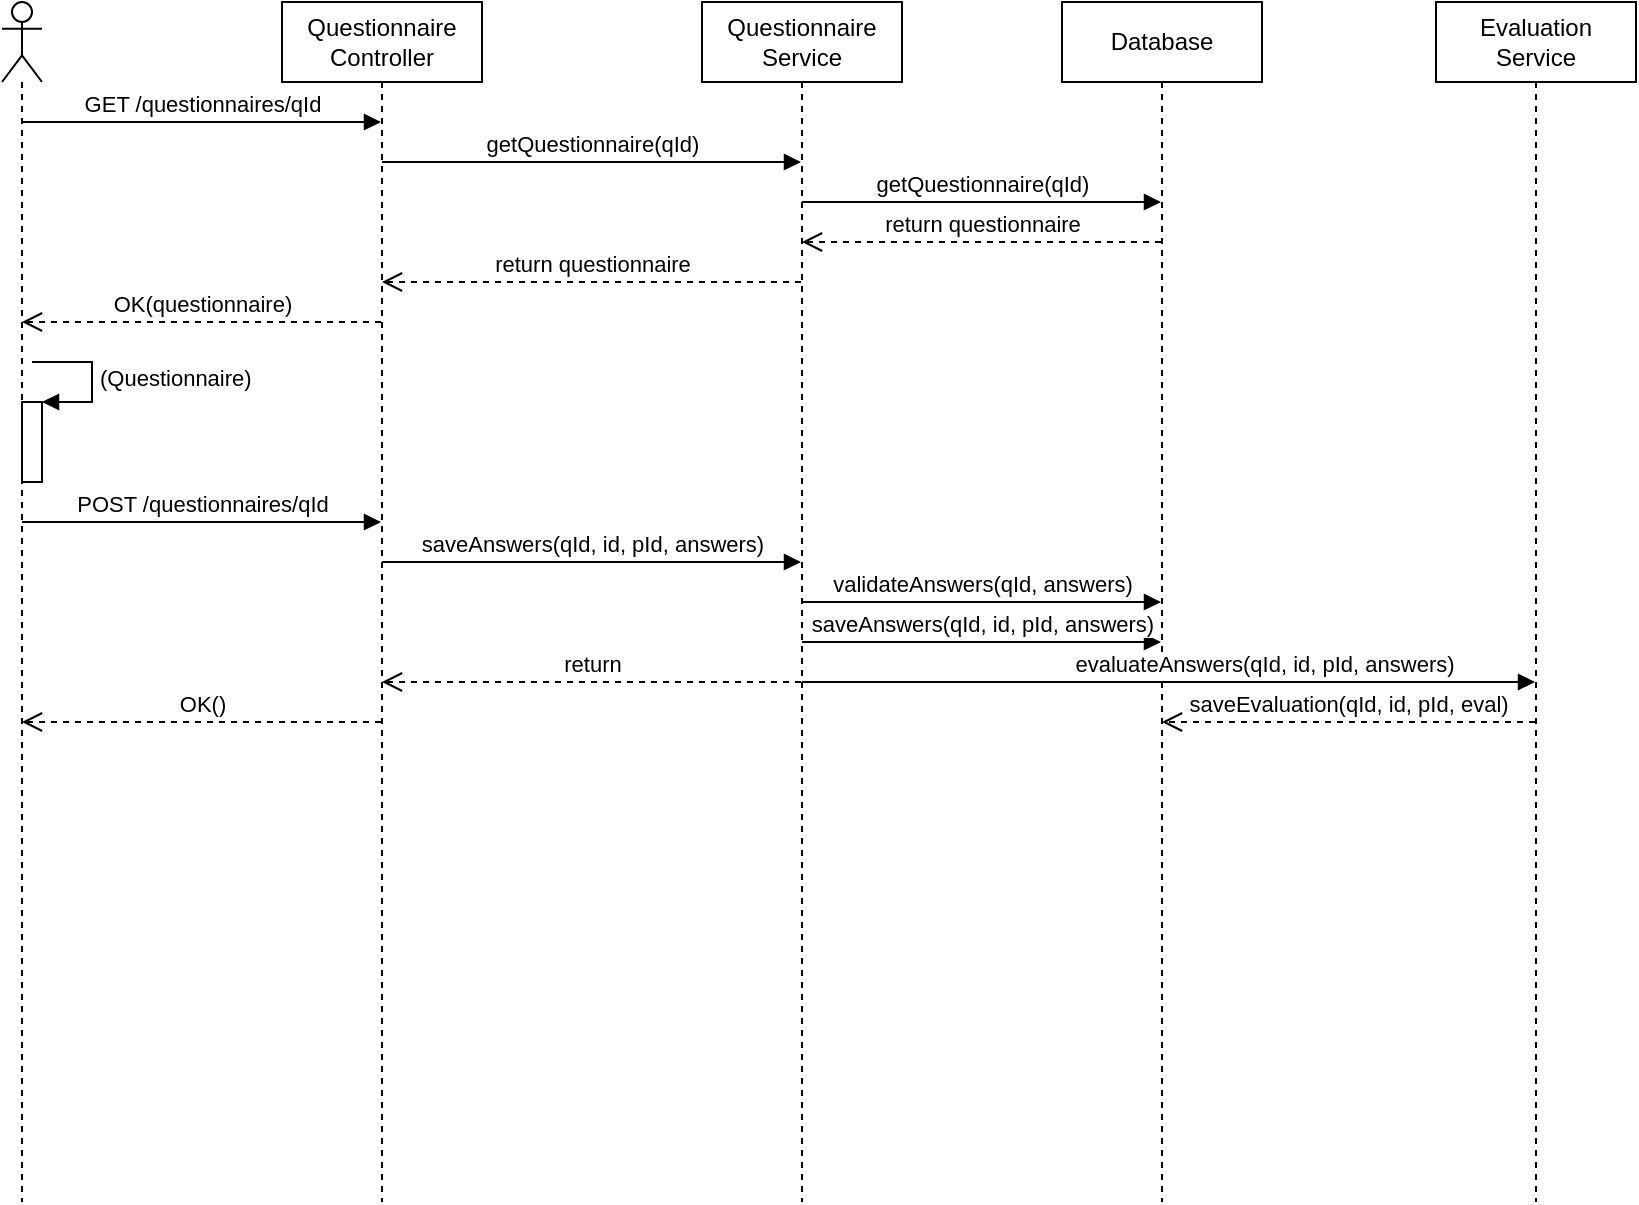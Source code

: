 <mxfile>
    <diagram id="mIMJfHr19qWNXDZBkL67" name="Seite-1">
        <mxGraphModel dx="930" dy="782" grid="1" gridSize="10" guides="1" tooltips="1" connect="1" arrows="1" fold="1" page="1" pageScale="1" pageWidth="827" pageHeight="1169" math="0" shadow="0">
            <root>
                <mxCell id="0"/>
                <mxCell id="1" parent="0"/>
                <mxCell id="2" value="" style="shape=umlLifeline;participant=umlActor;perimeter=lifelinePerimeter;whiteSpace=wrap;html=1;container=1;collapsible=0;recursiveResize=0;verticalAlign=top;spacingTop=36;outlineConnect=0;" parent="1" vertex="1">
                    <mxGeometry x="10" width="20" height="600" as="geometry"/>
                </mxCell>
                <mxCell id="3" value="" style="html=1;points=[];perimeter=orthogonalPerimeter;" parent="2" vertex="1">
                    <mxGeometry x="10" y="200" width="10" height="40" as="geometry"/>
                </mxCell>
                <mxCell id="4" value="(Questionnaire)" style="edgeStyle=orthogonalEdgeStyle;html=1;align=left;spacingLeft=2;endArrow=block;rounded=0;entryX=1;entryY=0;" parent="2" target="3" edge="1">
                    <mxGeometry relative="1" as="geometry">
                        <mxPoint x="15" y="180" as="sourcePoint"/>
                        <Array as="points">
                            <mxPoint x="45" y="180"/>
                        </Array>
                    </mxGeometry>
                </mxCell>
                <mxCell id="5" value="Questionnaire&lt;br&gt;Controller" style="shape=umlLifeline;perimeter=lifelinePerimeter;whiteSpace=wrap;html=1;container=1;collapsible=0;recursiveResize=0;outlineConnect=0;" parent="1" vertex="1">
                    <mxGeometry x="150" width="100" height="600" as="geometry"/>
                </mxCell>
                <mxCell id="6" value="Database" style="shape=umlLifeline;perimeter=lifelinePerimeter;whiteSpace=wrap;html=1;container=1;collapsible=0;recursiveResize=0;outlineConnect=0;" parent="1" vertex="1">
                    <mxGeometry x="540" width="100" height="600" as="geometry"/>
                </mxCell>
                <mxCell id="7" value="Questionnaire&lt;br&gt;Service" style="shape=umlLifeline;perimeter=lifelinePerimeter;whiteSpace=wrap;html=1;container=1;collapsible=0;recursiveResize=0;outlineConnect=0;" parent="1" vertex="1">
                    <mxGeometry x="360" width="100" height="600" as="geometry"/>
                </mxCell>
                <mxCell id="8" value="Evaluation&lt;br&gt;Service" style="shape=umlLifeline;perimeter=lifelinePerimeter;whiteSpace=wrap;html=1;container=1;collapsible=0;recursiveResize=0;outlineConnect=0;" parent="1" vertex="1">
                    <mxGeometry x="727" width="100" height="600" as="geometry"/>
                </mxCell>
                <mxCell id="9" value="GET /questionnaires/qId" style="html=1;verticalAlign=bottom;endArrow=block;rounded=0;" parent="1" source="2" target="5" edge="1">
                    <mxGeometry width="80" relative="1" as="geometry">
                        <mxPoint x="70" y="80" as="sourcePoint"/>
                        <mxPoint x="150" y="80" as="targetPoint"/>
                        <Array as="points">
                            <mxPoint x="110" y="60"/>
                        </Array>
                    </mxGeometry>
                </mxCell>
                <mxCell id="10" value="getQuestionnaire(qId)" style="html=1;verticalAlign=bottom;endArrow=block;rounded=0;" parent="1" source="5" target="7" edge="1">
                    <mxGeometry width="80" relative="1" as="geometry">
                        <mxPoint x="270" y="100" as="sourcePoint"/>
                        <mxPoint x="350" y="100" as="targetPoint"/>
                        <Array as="points">
                            <mxPoint x="300" y="80"/>
                        </Array>
                    </mxGeometry>
                </mxCell>
                <mxCell id="11" value="getQuestionnaire(qId)" style="html=1;verticalAlign=bottom;endArrow=block;rounded=0;" parent="1" source="7" target="6" edge="1">
                    <mxGeometry width="80" relative="1" as="geometry">
                        <mxPoint x="520" y="90" as="sourcePoint"/>
                        <mxPoint x="530" y="160" as="targetPoint"/>
                        <Array as="points">
                            <mxPoint x="490" y="100"/>
                        </Array>
                    </mxGeometry>
                </mxCell>
                <mxCell id="12" value="return questionnaire" style="html=1;verticalAlign=bottom;endArrow=open;dashed=1;endSize=8;rounded=0;" parent="1" source="6" target="7" edge="1">
                    <mxGeometry relative="1" as="geometry">
                        <mxPoint x="560" y="190" as="sourcePoint"/>
                        <mxPoint x="480" y="190" as="targetPoint"/>
                        <Array as="points">
                            <mxPoint x="500" y="120"/>
                        </Array>
                    </mxGeometry>
                </mxCell>
                <mxCell id="13" value="return questionnaire" style="html=1;verticalAlign=bottom;endArrow=open;dashed=1;endSize=8;rounded=0;" parent="1" source="7" target="5" edge="1">
                    <mxGeometry relative="1" as="geometry">
                        <mxPoint x="350" y="170" as="sourcePoint"/>
                        <mxPoint x="270" y="170" as="targetPoint"/>
                        <Array as="points">
                            <mxPoint x="300" y="140"/>
                        </Array>
                    </mxGeometry>
                </mxCell>
                <mxCell id="14" value="OK(questionnaire)" style="html=1;verticalAlign=bottom;endArrow=open;dashed=1;endSize=8;rounded=0;" parent="1" source="5" target="2" edge="1">
                    <mxGeometry relative="1" as="geometry">
                        <mxPoint x="160" y="190" as="sourcePoint"/>
                        <mxPoint x="80" y="190" as="targetPoint"/>
                        <Array as="points">
                            <mxPoint x="110" y="160"/>
                        </Array>
                    </mxGeometry>
                </mxCell>
                <mxCell id="15" value="POST /questionnaires/qId" style="html=1;verticalAlign=bottom;endArrow=block;rounded=0;" parent="1" source="2" target="5" edge="1">
                    <mxGeometry width="80" relative="1" as="geometry">
                        <mxPoint x="110" y="350" as="sourcePoint"/>
                        <mxPoint x="100" y="300" as="targetPoint"/>
                        <Array as="points">
                            <mxPoint x="110" y="260"/>
                        </Array>
                    </mxGeometry>
                </mxCell>
                <mxCell id="16" value="saveAnswers(qId, id, pId, answers)" style="html=1;verticalAlign=bottom;endArrow=block;rounded=0;" parent="1" source="5" target="7" edge="1">
                    <mxGeometry width="80" relative="1" as="geometry">
                        <mxPoint x="290" y="300" as="sourcePoint"/>
                        <mxPoint x="370" y="300" as="targetPoint"/>
                        <Array as="points">
                            <mxPoint x="300" y="280"/>
                        </Array>
                    </mxGeometry>
                </mxCell>
                <mxCell id="17" value="validateAnswers(qId, answers)" style="html=1;verticalAlign=bottom;endArrow=block;rounded=0;" parent="1" source="7" target="6" edge="1">
                    <mxGeometry width="80" relative="1" as="geometry">
                        <mxPoint x="450" y="330" as="sourcePoint"/>
                        <mxPoint x="530" y="330" as="targetPoint"/>
                    </mxGeometry>
                </mxCell>
                <mxCell id="18" value="saveAnswers(qId, id, pId, answers)" style="html=1;verticalAlign=bottom;endArrow=block;rounded=0;" parent="1" source="7" target="6" edge="1">
                    <mxGeometry width="80" relative="1" as="geometry">
                        <mxPoint x="450" y="370" as="sourcePoint"/>
                        <mxPoint x="530" y="370" as="targetPoint"/>
                        <Array as="points">
                            <mxPoint x="500" y="320"/>
                        </Array>
                    </mxGeometry>
                </mxCell>
                <mxCell id="19" value="evaluateAnswers(qId, id, pId, answers)" style="html=1;verticalAlign=bottom;endArrow=block;rounded=0;" parent="1" source="7" target="8" edge="1">
                    <mxGeometry x="0.256" width="80" relative="1" as="geometry">
                        <mxPoint x="460" y="360" as="sourcePoint"/>
                        <mxPoint x="540" y="360" as="targetPoint"/>
                        <Array as="points">
                            <mxPoint x="600" y="340"/>
                        </Array>
                        <mxPoint x="1" as="offset"/>
                    </mxGeometry>
                </mxCell>
                <mxCell id="20" value="saveEvaluation(qId, id, pId, eval)" style="html=1;verticalAlign=bottom;endArrow=open;dashed=1;endSize=8;rounded=0;" parent="1" source="8" target="6" edge="1">
                    <mxGeometry relative="1" as="geometry">
                        <mxPoint x="730" y="370" as="sourcePoint"/>
                        <mxPoint x="650" y="370" as="targetPoint"/>
                        <Array as="points">
                            <mxPoint x="690" y="360"/>
                        </Array>
                    </mxGeometry>
                </mxCell>
                <mxCell id="21" value="return" style="html=1;verticalAlign=bottom;endArrow=open;dashed=1;endSize=8;rounded=0;" parent="1" source="7" target="5" edge="1">
                    <mxGeometry relative="1" as="geometry">
                        <mxPoint x="370" y="400" as="sourcePoint"/>
                        <mxPoint x="290" y="400" as="targetPoint"/>
                        <Array as="points">
                            <mxPoint x="290" y="340"/>
                        </Array>
                    </mxGeometry>
                </mxCell>
                <mxCell id="22" value="OK()" style="html=1;verticalAlign=bottom;endArrow=open;dashed=1;endSize=8;rounded=0;" parent="1" source="5" target="2" edge="1">
                    <mxGeometry relative="1" as="geometry">
                        <mxPoint x="170" y="380" as="sourcePoint"/>
                        <mxPoint x="90" y="380" as="targetPoint"/>
                        <Array as="points">
                            <mxPoint x="110" y="360"/>
                        </Array>
                    </mxGeometry>
                </mxCell>
            </root>
        </mxGraphModel>
    </diagram>
</mxfile>